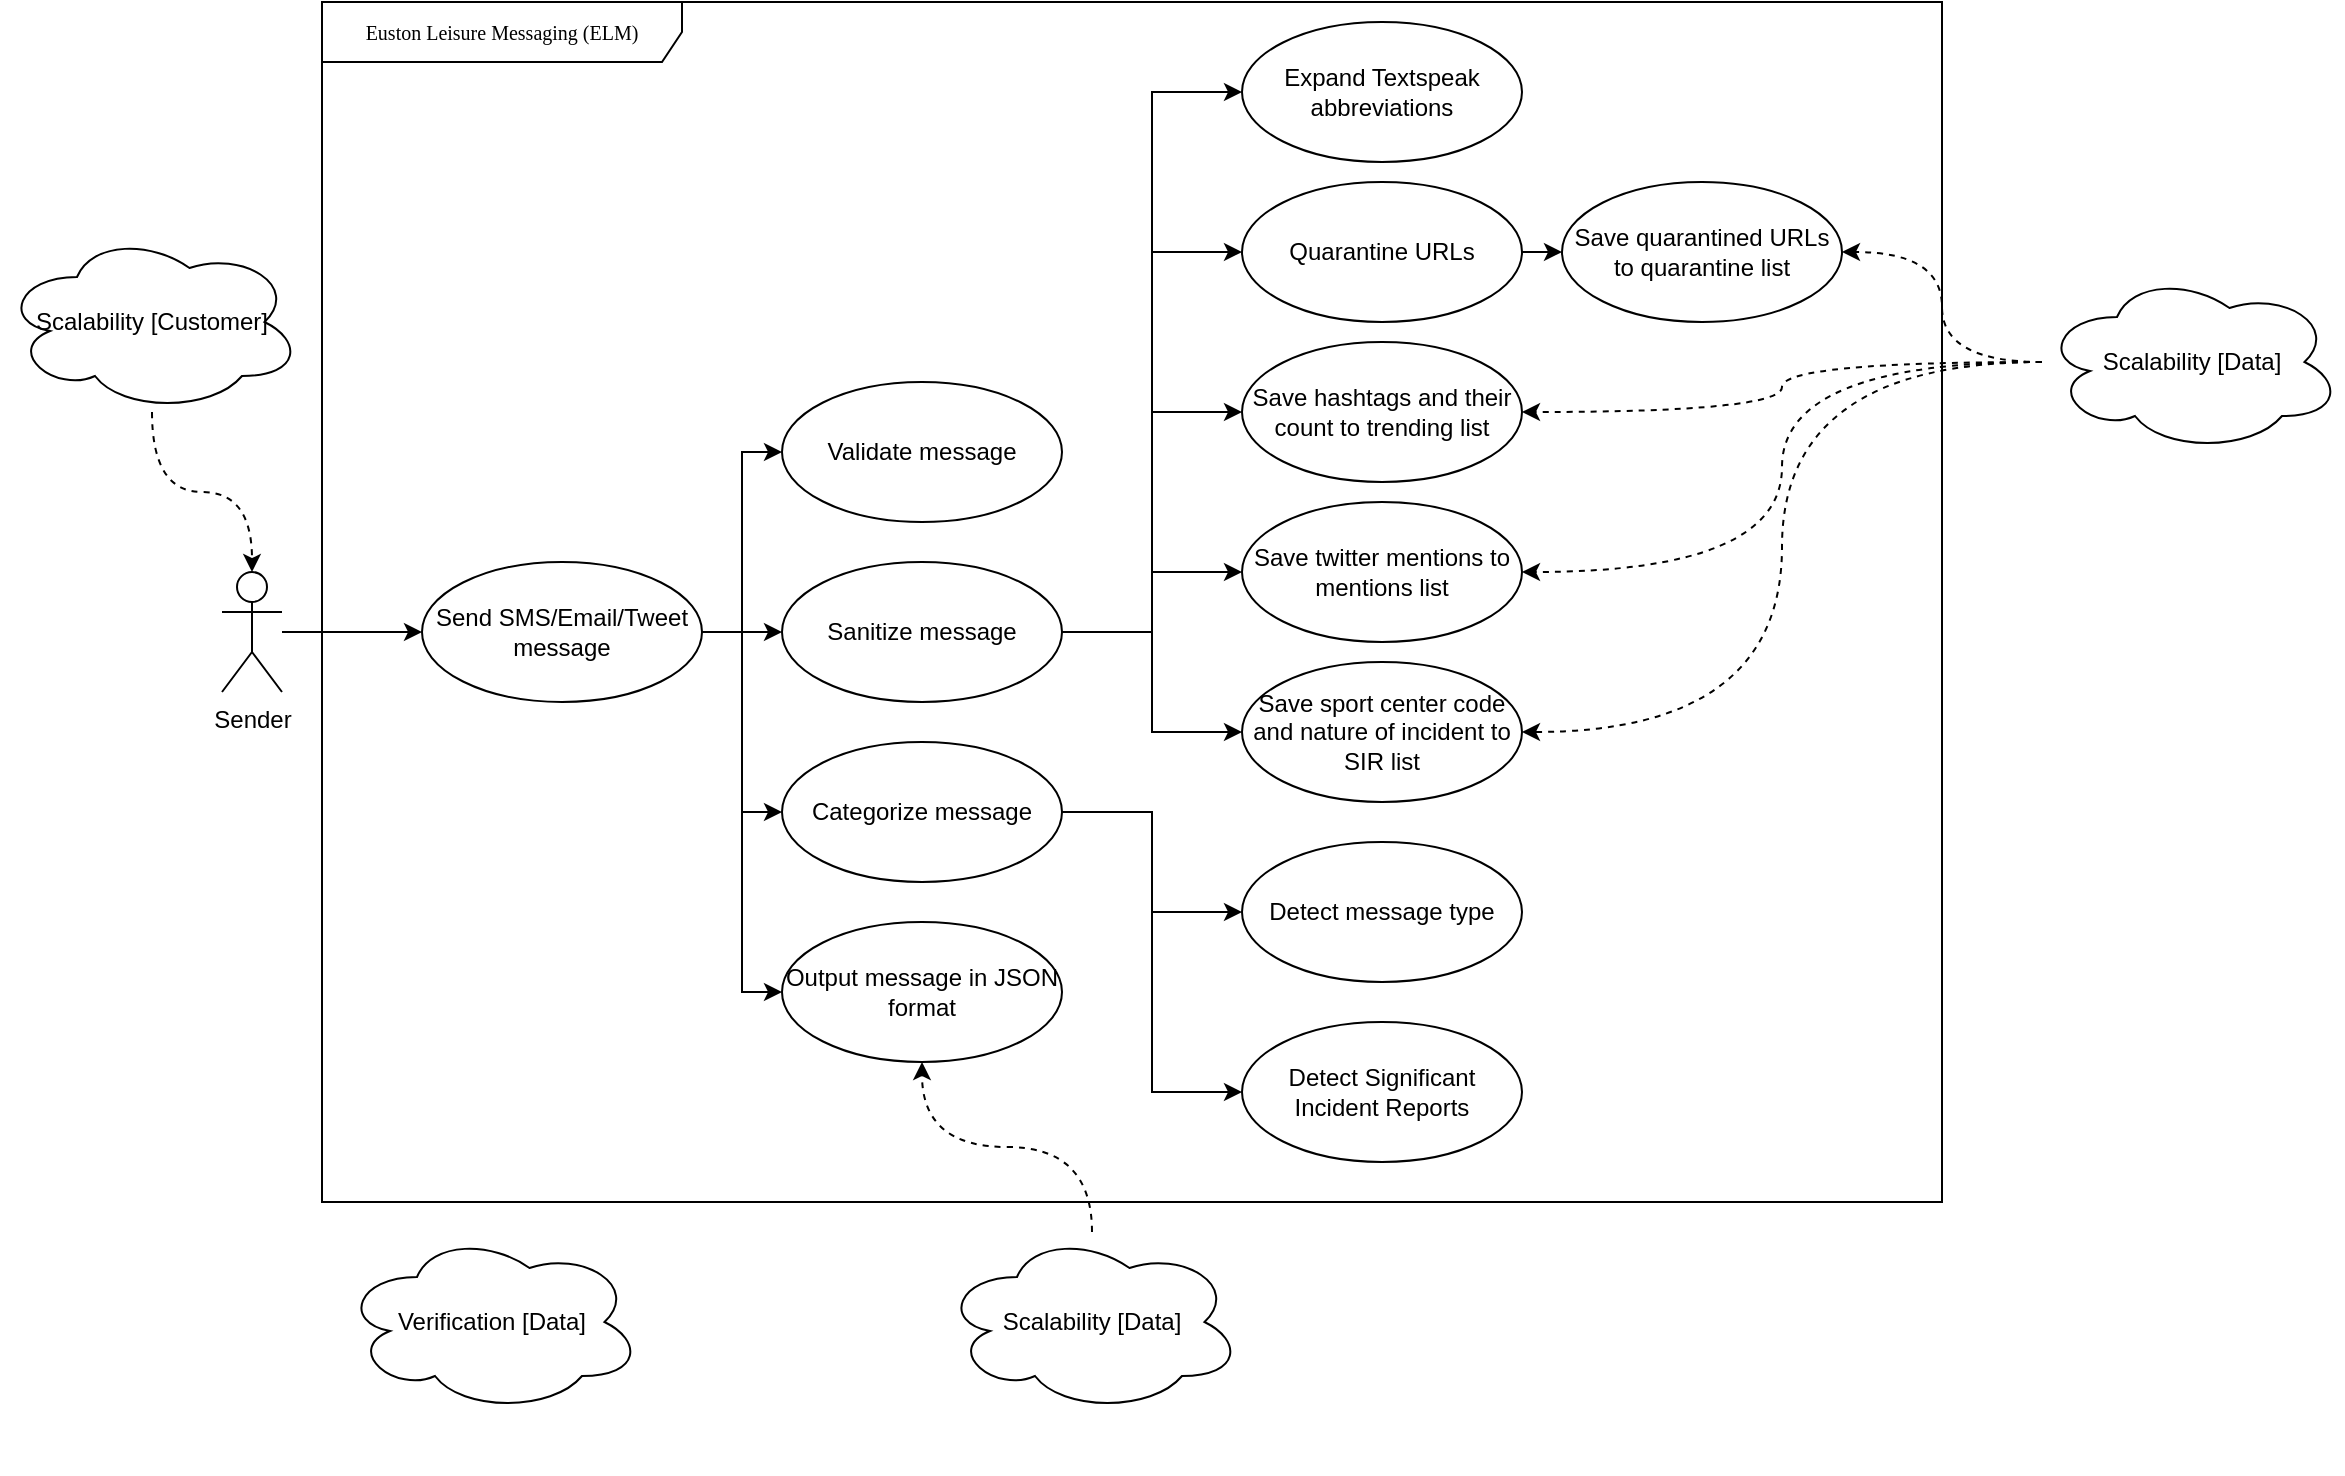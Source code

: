 <mxfile version="12.3.0" type="github" pages="1">
  <diagram name="Page-1" id="c4acf3e9-155e-7222-9cf6-157b1a14988f">
    <mxGraphModel dx="2059" dy="677" grid="1" gridSize="10" guides="1" tooltips="1" connect="1" arrows="1" fold="1" page="1" pageScale="1" pageWidth="850" pageHeight="1100" background="#ffffff" math="0" shadow="0">
      <root>
        <mxCell id="0"/>
        <mxCell id="1" parent="0"/>
        <mxCell id="17acba5748e5396b-1" value="Euston Leisure Messaging (ELM)" style="shape=umlFrame;whiteSpace=wrap;html=1;rounded=0;shadow=0;comic=0;labelBackgroundColor=none;strokeWidth=1;fontFamily=Verdana;fontSize=10;align=center;width=180;height=30;" parent="1" vertex="1">
          <mxGeometry x="140" y="160" width="810" height="600" as="geometry"/>
        </mxCell>
        <mxCell id="VTLnxhn9vWax0PrOHTcG-14" style="edgeStyle=orthogonalEdgeStyle;rounded=0;orthogonalLoop=1;jettySize=auto;html=1;entryX=0;entryY=0.5;entryDx=0;entryDy=0;" parent="1" source="VTLnxhn9vWax0PrOHTcG-2" target="VTLnxhn9vWax0PrOHTcG-7" edge="1">
          <mxGeometry relative="1" as="geometry"/>
        </mxCell>
        <mxCell id="VTLnxhn9vWax0PrOHTcG-2" value="Sender" style="shape=umlActor;verticalLabelPosition=bottom;labelBackgroundColor=#ffffff;verticalAlign=top;html=1;" parent="1" vertex="1">
          <mxGeometry x="90" y="445" width="30" height="60" as="geometry"/>
        </mxCell>
        <mxCell id="-e2EYMIhtdSwhaTy2YL7-4" style="edgeStyle=orthogonalEdgeStyle;rounded=0;orthogonalLoop=1;jettySize=auto;html=1;exitX=1;exitY=0.5;exitDx=0;exitDy=0;entryX=0;entryY=0.5;entryDx=0;entryDy=0;" edge="1" parent="1" source="VTLnxhn9vWax0PrOHTcG-7" target="-e2EYMIhtdSwhaTy2YL7-1">
          <mxGeometry relative="1" as="geometry"/>
        </mxCell>
        <mxCell id="-e2EYMIhtdSwhaTy2YL7-5" style="edgeStyle=orthogonalEdgeStyle;rounded=0;orthogonalLoop=1;jettySize=auto;html=1;exitX=1;exitY=0.5;exitDx=0;exitDy=0;entryX=0;entryY=0.5;entryDx=0;entryDy=0;" edge="1" parent="1" source="VTLnxhn9vWax0PrOHTcG-7" target="-e2EYMIhtdSwhaTy2YL7-2">
          <mxGeometry relative="1" as="geometry"/>
        </mxCell>
        <mxCell id="-e2EYMIhtdSwhaTy2YL7-6" style="edgeStyle=orthogonalEdgeStyle;rounded=0;orthogonalLoop=1;jettySize=auto;html=1;exitX=1;exitY=0.5;exitDx=0;exitDy=0;entryX=0;entryY=0.5;entryDx=0;entryDy=0;" edge="1" parent="1" source="VTLnxhn9vWax0PrOHTcG-7" target="-e2EYMIhtdSwhaTy2YL7-3">
          <mxGeometry relative="1" as="geometry"/>
        </mxCell>
        <mxCell id="-e2EYMIhtdSwhaTy2YL7-25" style="edgeStyle=orthogonalEdgeStyle;rounded=0;orthogonalLoop=1;jettySize=auto;html=1;exitX=1;exitY=0.5;exitDx=0;exitDy=0;entryX=0;entryY=0.5;entryDx=0;entryDy=0;" edge="1" parent="1" source="VTLnxhn9vWax0PrOHTcG-7" target="-e2EYMIhtdSwhaTy2YL7-24">
          <mxGeometry relative="1" as="geometry"/>
        </mxCell>
        <mxCell id="VTLnxhn9vWax0PrOHTcG-7" value="Send SMS/Email/Tweet message" style="ellipse;whiteSpace=wrap;html=1;" parent="1" vertex="1">
          <mxGeometry x="190" y="440" width="140" height="70" as="geometry"/>
        </mxCell>
        <mxCell id="-e2EYMIhtdSwhaTy2YL7-18" style="edgeStyle=orthogonalEdgeStyle;rounded=0;orthogonalLoop=1;jettySize=auto;html=1;exitX=1;exitY=0.5;exitDx=0;exitDy=0;entryX=0;entryY=0.5;entryDx=0;entryDy=0;" edge="1" parent="1" source="-e2EYMIhtdSwhaTy2YL7-1" target="-e2EYMIhtdSwhaTy2YL7-14">
          <mxGeometry relative="1" as="geometry"/>
        </mxCell>
        <mxCell id="-e2EYMIhtdSwhaTy2YL7-19" style="edgeStyle=orthogonalEdgeStyle;rounded=0;orthogonalLoop=1;jettySize=auto;html=1;exitX=1;exitY=0.5;exitDx=0;exitDy=0;entryX=0;entryY=0.5;entryDx=0;entryDy=0;" edge="1" parent="1" source="-e2EYMIhtdSwhaTy2YL7-1" target="-e2EYMIhtdSwhaTy2YL7-13">
          <mxGeometry relative="1" as="geometry"/>
        </mxCell>
        <mxCell id="-e2EYMIhtdSwhaTy2YL7-20" style="edgeStyle=orthogonalEdgeStyle;rounded=0;orthogonalLoop=1;jettySize=auto;html=1;exitX=1;exitY=0.5;exitDx=0;exitDy=0;entryX=0;entryY=0.5;entryDx=0;entryDy=0;" edge="1" parent="1" source="-e2EYMIhtdSwhaTy2YL7-1" target="-e2EYMIhtdSwhaTy2YL7-11">
          <mxGeometry relative="1" as="geometry"/>
        </mxCell>
        <mxCell id="-e2EYMIhtdSwhaTy2YL7-21" style="edgeStyle=orthogonalEdgeStyle;rounded=0;orthogonalLoop=1;jettySize=auto;html=1;exitX=1;exitY=0.5;exitDx=0;exitDy=0;entryX=0;entryY=0.5;entryDx=0;entryDy=0;" edge="1" parent="1" source="-e2EYMIhtdSwhaTy2YL7-1" target="-e2EYMIhtdSwhaTy2YL7-12">
          <mxGeometry relative="1" as="geometry"/>
        </mxCell>
        <mxCell id="-e2EYMIhtdSwhaTy2YL7-23" style="edgeStyle=orthogonalEdgeStyle;rounded=0;orthogonalLoop=1;jettySize=auto;html=1;exitX=1;exitY=0.5;exitDx=0;exitDy=0;entryX=0;entryY=0.5;entryDx=0;entryDy=0;" edge="1" parent="1" source="-e2EYMIhtdSwhaTy2YL7-1" target="-e2EYMIhtdSwhaTy2YL7-22">
          <mxGeometry relative="1" as="geometry"/>
        </mxCell>
        <mxCell id="-e2EYMIhtdSwhaTy2YL7-1" value="Sanitize message" style="ellipse;whiteSpace=wrap;html=1;" vertex="1" parent="1">
          <mxGeometry x="370" y="440" width="140" height="70" as="geometry"/>
        </mxCell>
        <mxCell id="-e2EYMIhtdSwhaTy2YL7-2" value="Validate message" style="ellipse;whiteSpace=wrap;html=1;" vertex="1" parent="1">
          <mxGeometry x="370" y="350" width="140" height="70" as="geometry"/>
        </mxCell>
        <mxCell id="-e2EYMIhtdSwhaTy2YL7-9" style="edgeStyle=orthogonalEdgeStyle;rounded=0;orthogonalLoop=1;jettySize=auto;html=1;exitX=1;exitY=0.5;exitDx=0;exitDy=0;" edge="1" parent="1" source="-e2EYMIhtdSwhaTy2YL7-3" target="-e2EYMIhtdSwhaTy2YL7-7">
          <mxGeometry relative="1" as="geometry"/>
        </mxCell>
        <mxCell id="-e2EYMIhtdSwhaTy2YL7-10" style="edgeStyle=orthogonalEdgeStyle;rounded=0;orthogonalLoop=1;jettySize=auto;html=1;exitX=1;exitY=0.5;exitDx=0;exitDy=0;entryX=0;entryY=0.5;entryDx=0;entryDy=0;" edge="1" parent="1" source="-e2EYMIhtdSwhaTy2YL7-3" target="-e2EYMIhtdSwhaTy2YL7-8">
          <mxGeometry relative="1" as="geometry"/>
        </mxCell>
        <mxCell id="-e2EYMIhtdSwhaTy2YL7-3" value="Categorize message" style="ellipse;whiteSpace=wrap;html=1;" vertex="1" parent="1">
          <mxGeometry x="370" y="530" width="140" height="70" as="geometry"/>
        </mxCell>
        <mxCell id="-e2EYMIhtdSwhaTy2YL7-7" value="Detect message type" style="ellipse;whiteSpace=wrap;html=1;" vertex="1" parent="1">
          <mxGeometry x="600" y="580" width="140" height="70" as="geometry"/>
        </mxCell>
        <mxCell id="-e2EYMIhtdSwhaTy2YL7-8" value="Detect Significant Incident Reports" style="ellipse;whiteSpace=wrap;html=1;" vertex="1" parent="1">
          <mxGeometry x="600" y="670" width="140" height="70" as="geometry"/>
        </mxCell>
        <mxCell id="-e2EYMIhtdSwhaTy2YL7-16" style="edgeStyle=none;rounded=0;orthogonalLoop=1;jettySize=auto;html=1;exitX=1;exitY=0.5;exitDx=0;exitDy=0;entryX=0;entryY=0.5;entryDx=0;entryDy=0;" edge="1" parent="1" source="-e2EYMIhtdSwhaTy2YL7-11" target="-e2EYMIhtdSwhaTy2YL7-15">
          <mxGeometry relative="1" as="geometry"/>
        </mxCell>
        <mxCell id="-e2EYMIhtdSwhaTy2YL7-11" value="Quarantine URLs" style="ellipse;whiteSpace=wrap;html=1;" vertex="1" parent="1">
          <mxGeometry x="600" y="250" width="140" height="70" as="geometry"/>
        </mxCell>
        <mxCell id="-e2EYMIhtdSwhaTy2YL7-12" value="Expand Textspeak abbreviations" style="ellipse;whiteSpace=wrap;html=1;" vertex="1" parent="1">
          <mxGeometry x="600" y="170" width="140" height="70" as="geometry"/>
        </mxCell>
        <mxCell id="-e2EYMIhtdSwhaTy2YL7-13" value="Save hashtags and their count to trending list" style="ellipse;whiteSpace=wrap;html=1;" vertex="1" parent="1">
          <mxGeometry x="600" y="330" width="140" height="70" as="geometry"/>
        </mxCell>
        <mxCell id="-e2EYMIhtdSwhaTy2YL7-14" value="Save twitter mentions to mentions list" style="ellipse;whiteSpace=wrap;html=1;" vertex="1" parent="1">
          <mxGeometry x="600" y="410" width="140" height="70" as="geometry"/>
        </mxCell>
        <mxCell id="-e2EYMIhtdSwhaTy2YL7-15" value="Save quarantined URLs to quarantine list" style="ellipse;whiteSpace=wrap;html=1;" vertex="1" parent="1">
          <mxGeometry x="760" y="250" width="140" height="70" as="geometry"/>
        </mxCell>
        <mxCell id="-e2EYMIhtdSwhaTy2YL7-22" value="Save sport center code and nature of incident to SIR list" style="ellipse;whiteSpace=wrap;html=1;" vertex="1" parent="1">
          <mxGeometry x="600" y="490" width="140" height="70" as="geometry"/>
        </mxCell>
        <mxCell id="-e2EYMIhtdSwhaTy2YL7-24" value="Output message in JSON format" style="ellipse;whiteSpace=wrap;html=1;" vertex="1" parent="1">
          <mxGeometry x="370" y="620" width="140" height="70" as="geometry"/>
        </mxCell>
        <mxCell id="-e2EYMIhtdSwhaTy2YL7-27" value="Verification [Data]" style="ellipse;shape=cloud;whiteSpace=wrap;html=1;" vertex="1" parent="1">
          <mxGeometry x="150" y="775" width="150" height="90" as="geometry"/>
        </mxCell>
        <mxCell id="-e2EYMIhtdSwhaTy2YL7-28" value="&lt;span style=&quot;color: rgba(0 , 0 , 0 , 0) ; font-family: monospace ; font-size: 0px&quot;&gt;%3CmxGraphModel%3E%3Croot%3E%3CmxCell%20id%3D%220%22%2F%3E%3CmxCell%20id%3D%221%22%20parent%3D%220%22%2F%3E%3CmxCell%20id%3D%222%22%20value%3D%22Verification%20%5BData%5D%22%20style%3D%22ellipse%3Bshape%3Dcloud%3BwhiteSpace%3Dwrap%3Bhtml%3D1%3B%22%20vertex%3D%221%22%20parent%3D%221%22%3E%3CmxGeometry%20x%3D%22260%22%20y%3D%22820%22%20width%3D%22150%22%20height%3D%2290%22%20as%3D%22geometry%22%2F%3E%3C%2FmxCell%3E%3C%2Froot%3E%3C%2FmxGraphModel%3E&lt;/span&gt;" style="text;html=1;align=center;verticalAlign=middle;resizable=0;points=[];;autosize=1;" vertex="1" parent="1">
          <mxGeometry x="702" y="876" width="20" height="20" as="geometry"/>
        </mxCell>
        <mxCell id="-e2EYMIhtdSwhaTy2YL7-36" style="edgeStyle=orthogonalEdgeStyle;curved=1;rounded=0;orthogonalLoop=1;jettySize=auto;html=1;entryX=1;entryY=0.5;entryDx=0;entryDy=0;dashed=1;" edge="1" parent="1" source="-e2EYMIhtdSwhaTy2YL7-29" target="-e2EYMIhtdSwhaTy2YL7-15">
          <mxGeometry relative="1" as="geometry"/>
        </mxCell>
        <mxCell id="-e2EYMIhtdSwhaTy2YL7-37" style="edgeStyle=orthogonalEdgeStyle;curved=1;rounded=0;orthogonalLoop=1;jettySize=auto;html=1;entryX=1;entryY=0.5;entryDx=0;entryDy=0;dashed=1;" edge="1" parent="1" source="-e2EYMIhtdSwhaTy2YL7-29" target="-e2EYMIhtdSwhaTy2YL7-13">
          <mxGeometry relative="1" as="geometry"/>
        </mxCell>
        <mxCell id="-e2EYMIhtdSwhaTy2YL7-38" style="edgeStyle=orthogonalEdgeStyle;curved=1;rounded=0;orthogonalLoop=1;jettySize=auto;html=1;entryX=1;entryY=0.5;entryDx=0;entryDy=0;dashed=1;" edge="1" parent="1" source="-e2EYMIhtdSwhaTy2YL7-29" target="-e2EYMIhtdSwhaTy2YL7-14">
          <mxGeometry relative="1" as="geometry"/>
        </mxCell>
        <mxCell id="-e2EYMIhtdSwhaTy2YL7-39" style="edgeStyle=orthogonalEdgeStyle;curved=1;rounded=0;orthogonalLoop=1;jettySize=auto;html=1;entryX=1;entryY=0.5;entryDx=0;entryDy=0;dashed=1;" edge="1" parent="1" source="-e2EYMIhtdSwhaTy2YL7-29" target="-e2EYMIhtdSwhaTy2YL7-22">
          <mxGeometry relative="1" as="geometry"/>
        </mxCell>
        <mxCell id="-e2EYMIhtdSwhaTy2YL7-29" value="Scalability [Data]" style="ellipse;shape=cloud;whiteSpace=wrap;html=1;" vertex="1" parent="1">
          <mxGeometry x="1000" y="295" width="150" height="90" as="geometry"/>
        </mxCell>
        <mxCell id="-e2EYMIhtdSwhaTy2YL7-35" style="edgeStyle=orthogonalEdgeStyle;curved=1;rounded=0;orthogonalLoop=1;jettySize=auto;html=1;entryX=0.5;entryY=0;entryDx=0;entryDy=0;entryPerimeter=0;dashed=1;" edge="1" parent="1" source="-e2EYMIhtdSwhaTy2YL7-31" target="VTLnxhn9vWax0PrOHTcG-2">
          <mxGeometry relative="1" as="geometry"/>
        </mxCell>
        <mxCell id="-e2EYMIhtdSwhaTy2YL7-31" value="Scalability [Customer]" style="ellipse;shape=cloud;whiteSpace=wrap;html=1;" vertex="1" parent="1">
          <mxGeometry x="-20" y="275" width="150" height="90" as="geometry"/>
        </mxCell>
        <mxCell id="-e2EYMIhtdSwhaTy2YL7-34" style="edgeStyle=orthogonalEdgeStyle;curved=1;rounded=0;orthogonalLoop=1;jettySize=auto;html=1;entryX=0.5;entryY=1;entryDx=0;entryDy=0;dashed=1;" edge="1" parent="1" source="-e2EYMIhtdSwhaTy2YL7-33" target="-e2EYMIhtdSwhaTy2YL7-24">
          <mxGeometry relative="1" as="geometry"/>
        </mxCell>
        <mxCell id="-e2EYMIhtdSwhaTy2YL7-33" value="Scalability [Data]" style="ellipse;shape=cloud;whiteSpace=wrap;html=1;" vertex="1" parent="1">
          <mxGeometry x="450" y="775" width="150" height="90" as="geometry"/>
        </mxCell>
      </root>
    </mxGraphModel>
  </diagram>
</mxfile>
